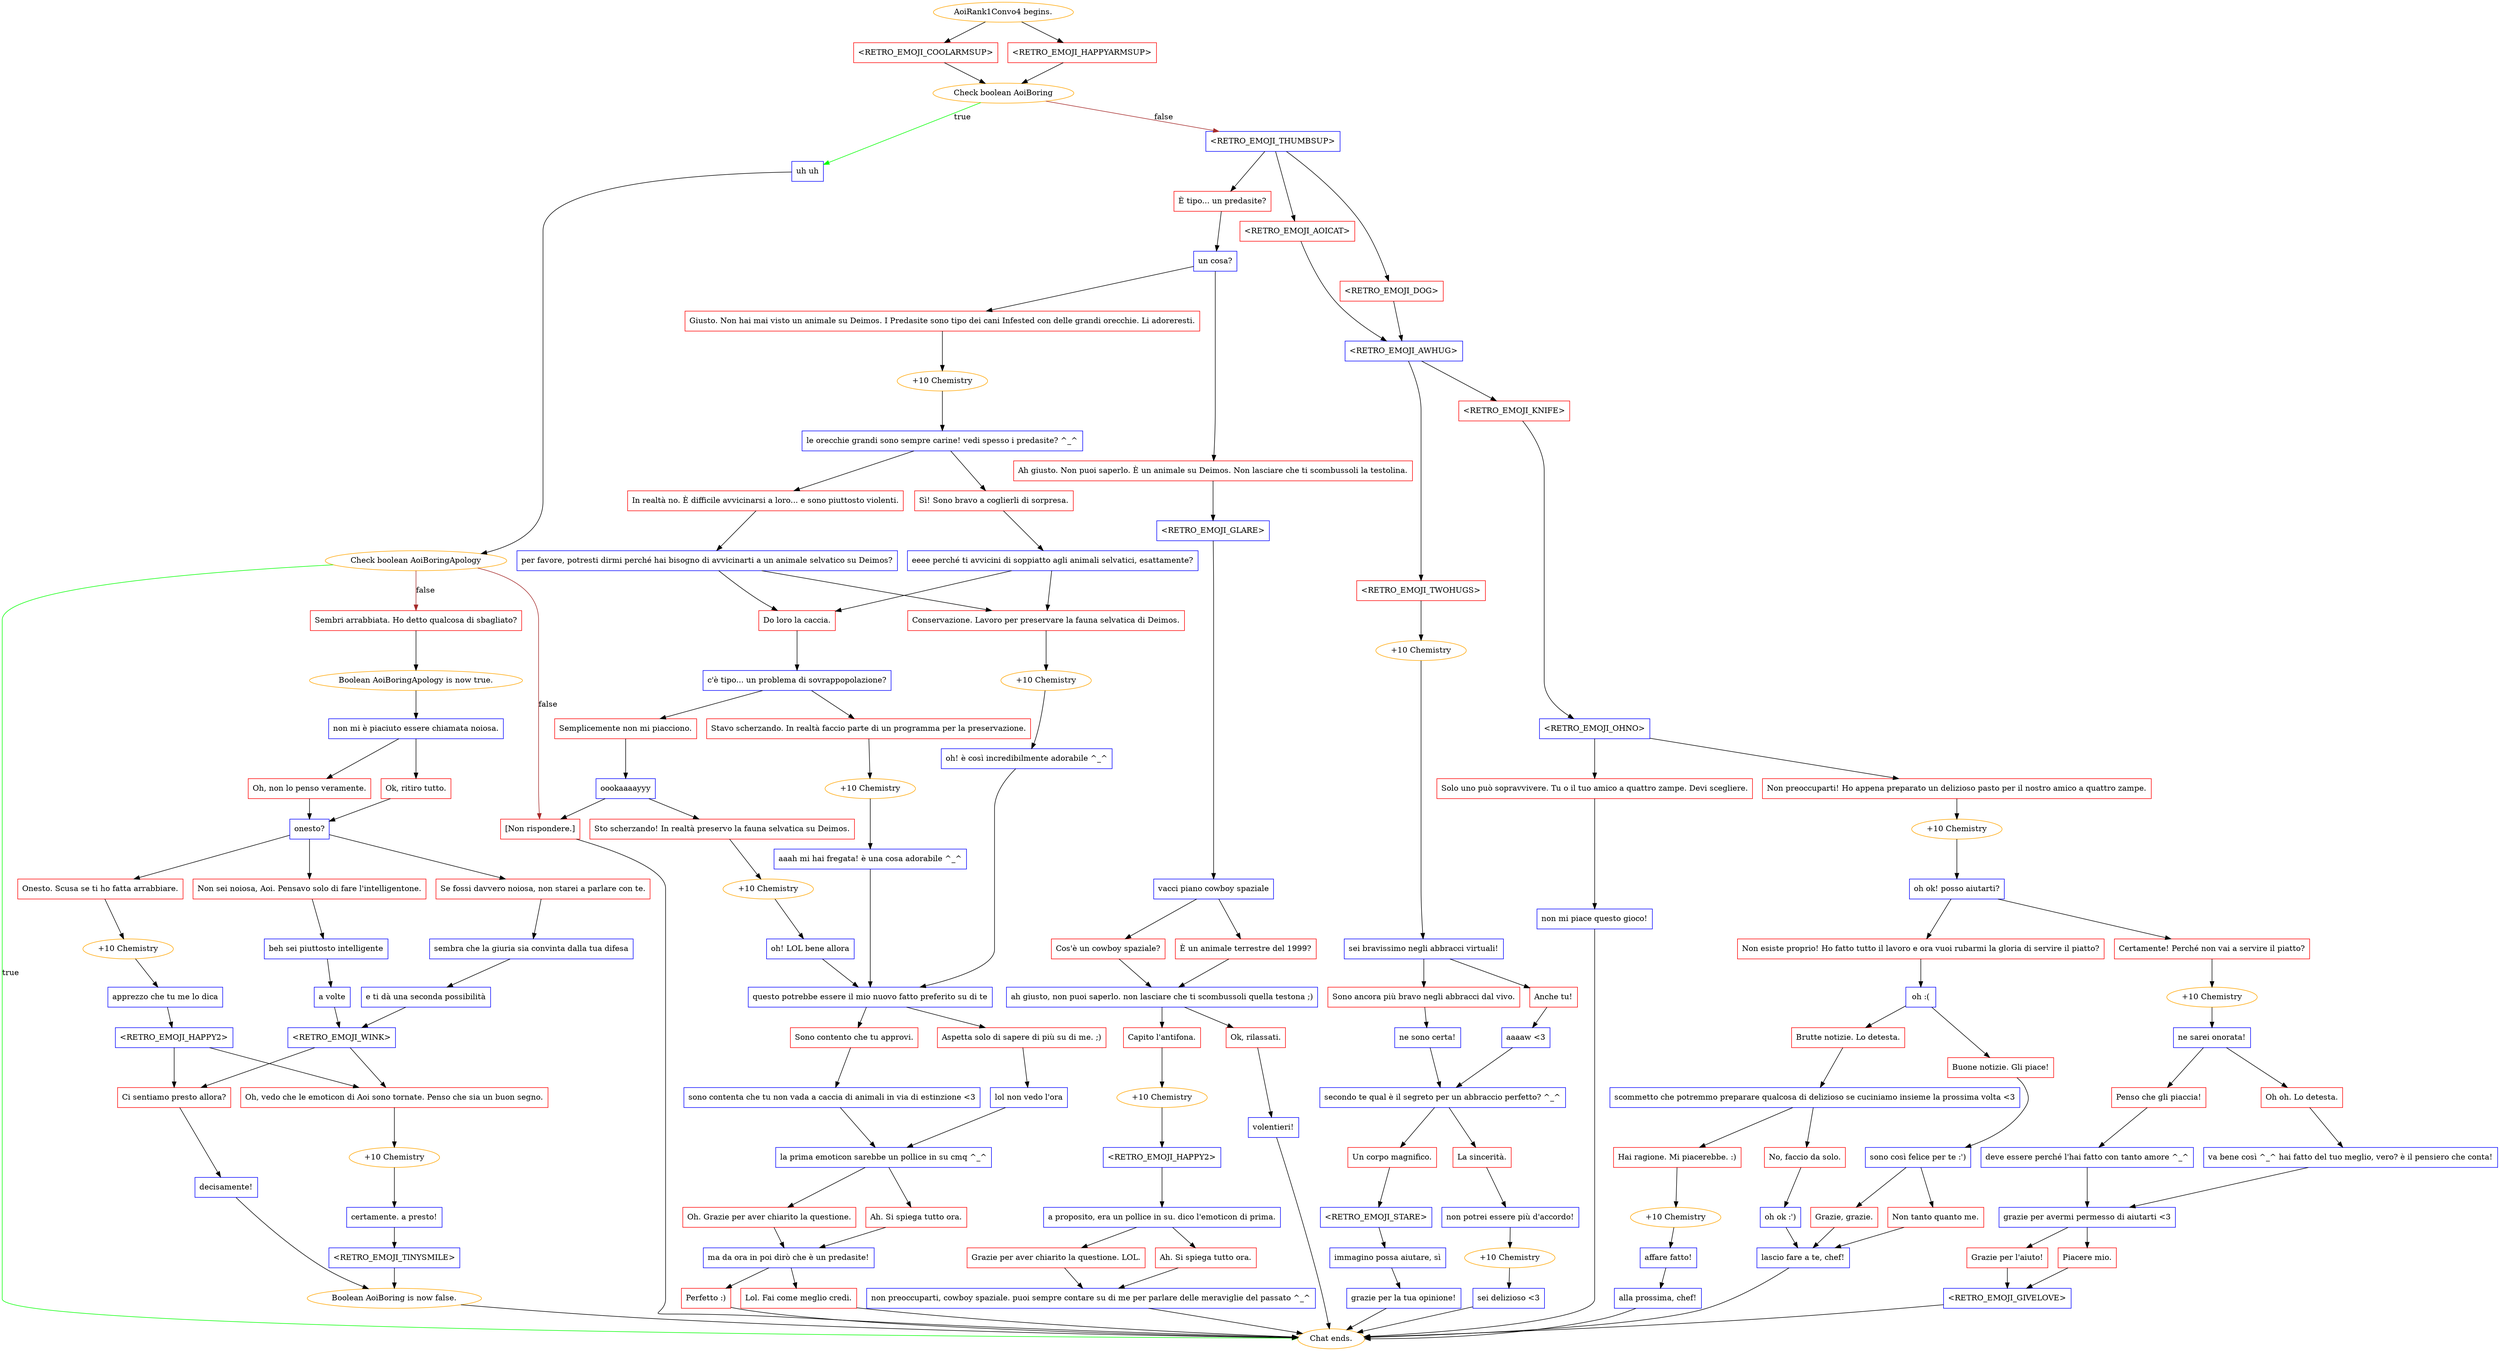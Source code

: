 digraph {
	"AoiRank1Convo4 begins." [color=orange];
		"AoiRank1Convo4 begins." -> j1116239077;
		"AoiRank1Convo4 begins." -> j1334370019;
	j1116239077 [label="<RETRO_EMOJI_COOLARMSUP>",shape=box,color=red];
		j1116239077 -> j3502165041;
	j1334370019 [label="<RETRO_EMOJI_HAPPYARMSUP>",shape=box,color=red];
		j1334370019 -> j3502165041;
	j3502165041 [label="Check boolean AoiBoring",color=orange];
		j3502165041 -> j3216461062 [label=true,color=green];
		j3502165041 -> j3765989599 [label=false,color=brown];
	j3216461062 [label="uh uh",shape=box,color=blue];
		j3216461062 -> j4267925097;
	j3765989599 [label="<RETRO_EMOJI_THUMBSUP>",shape=box,color=blue];
		j3765989599 -> j3974900023;
		j3765989599 -> j3577242513;
		j3765989599 -> j2643560838;
	j4267925097 [label="Check boolean AoiBoringApology",color=orange];
		j4267925097 -> "Chat ends." [label=true,color=green];
		j4267925097 -> j3796268117 [label=false,color=brown];
		j4267925097 -> j753348503 [label=false,color=brown];
	j3974900023 [label="È tipo... un predasite?",shape=box,color=red];
		j3974900023 -> j3009866840;
	j3577242513 [label="<RETRO_EMOJI_AOICAT>",shape=box,color=red];
		j3577242513 -> j442971118;
	j2643560838 [label="<RETRO_EMOJI_DOG>",shape=box,color=red];
		j2643560838 -> j442971118;
	"Chat ends." [color=orange];
	j3796268117 [label="Sembri arrabbiata. Ho detto qualcosa di sbagliato?",shape=box,color=red];
		j3796268117 -> j195767751;
	j753348503 [label="[Non rispondere.]",shape=box,color=red];
		j753348503 -> "Chat ends.";
	j3009866840 [label="un cosa?",shape=box,color=blue];
		j3009866840 -> j4256991410;
		j3009866840 -> j1575189364;
	j442971118 [label="<RETRO_EMOJI_AWHUG>",shape=box,color=blue];
		j442971118 -> j789849312;
		j442971118 -> j565201493;
	j195767751 [label="Boolean AoiBoringApology is now true.",color=orange];
		j195767751 -> j945807653;
	j4256991410 [label="Giusto. Non hai mai visto un animale su Deimos. I Predasite sono tipo dei cani Infested con delle grandi orecchie. Li adoreresti.",shape=box,color=red];
		j4256991410 -> j3260207883;
	j1575189364 [label="Ah giusto. Non puoi saperlo. È un animale su Deimos. Non lasciare che ti scombussoli la testolina.",shape=box,color=red];
		j1575189364 -> j495118016;
	j789849312 [label="<RETRO_EMOJI_TWOHUGS>",shape=box,color=red];
		j789849312 -> j4053621718;
	j565201493 [label="<RETRO_EMOJI_KNIFE>",shape=box,color=red];
		j565201493 -> j1895744563;
	j945807653 [label="non mi è piaciuto essere chiamata noiosa.",shape=box,color=blue];
		j945807653 -> j3786714160;
		j945807653 -> j1435396362;
	j3260207883 [label="+10 Chemistry",color=orange];
		j3260207883 -> j88618676;
	j495118016 [label="<RETRO_EMOJI_GLARE>",shape=box,color=blue];
		j495118016 -> j1248315134;
	j4053621718 [label="+10 Chemistry",color=orange];
		j4053621718 -> j2682387723;
	j1895744563 [label="<RETRO_EMOJI_OHNO>",shape=box,color=blue];
		j1895744563 -> j637751623;
		j1895744563 -> j4124048401;
	j3786714160 [label="Oh, non lo penso veramente.",shape=box,color=red];
		j3786714160 -> j2107657634;
	j1435396362 [label="Ok, ritiro tutto.",shape=box,color=red];
		j1435396362 -> j2107657634;
	j88618676 [label="le orecchie grandi sono sempre carine! vedi spesso i predasite? ^_^",shape=box,color=blue];
		j88618676 -> j3931958725;
		j88618676 -> j4123691698;
	j1248315134 [label="vacci piano cowboy spaziale",shape=box,color=blue];
		j1248315134 -> j4103936660;
		j1248315134 -> j3523598451;
	j2682387723 [label="sei bravissimo negli abbracci virtuali!",shape=box,color=blue];
		j2682387723 -> j429067824;
		j2682387723 -> j3029477434;
	j637751623 [label="Solo uno può sopravvivere. Tu o il tuo amico a quattro zampe. Devi scegliere.",shape=box,color=red];
		j637751623 -> j3878906782;
	j4124048401 [label="Non preoccuparti! Ho appena preparato un delizioso pasto per il nostro amico a quattro zampe.",shape=box,color=red];
		j4124048401 -> j2148510132;
	j2107657634 [label="onesto?",shape=box,color=blue];
		j2107657634 -> j3306488118;
		j2107657634 -> j362421931;
		j2107657634 -> j2528587700;
	j3931958725 [label="In realtà no. È difficile avvicinarsi a loro... e sono piuttosto violenti.",shape=box,color=red];
		j3931958725 -> j709318863;
	j4123691698 [label="Sì! Sono bravo a coglierli di sorpresa.",shape=box,color=red];
		j4123691698 -> j4262336286;
	j4103936660 [label="Cos'è un cowboy spaziale?",shape=box,color=red];
		j4103936660 -> j1176629838;
	j3523598451 [label="È un animale terrestre del 1999?",shape=box,color=red];
		j3523598451 -> j1176629838;
	j429067824 [label="Sono ancora più bravo negli abbracci dal vivo.",shape=box,color=red];
		j429067824 -> j1835564316;
	j3029477434 [label="Anche tu!",shape=box,color=red];
		j3029477434 -> j2218312287;
	j3878906782 [label="non mi piace questo gioco!",shape=box,color=blue];
		j3878906782 -> "Chat ends.";
	j2148510132 [label="+10 Chemistry",color=orange];
		j2148510132 -> j2817732551;
	j3306488118 [label="Onesto. Scusa se ti ho fatta arrabbiare.",shape=box,color=red];
		j3306488118 -> j4223564549;
	j362421931 [label="Non sei noiosa, Aoi. Pensavo solo di fare l'intelligentone.",shape=box,color=red];
		j362421931 -> j2256149655;
	j2528587700 [label="Se fossi davvero noiosa, non starei a parlare con te.",shape=box,color=red];
		j2528587700 -> j2057586583;
	j709318863 [label="per favore, potresti dirmi perché hai bisogno di avvicinarti a un animale selvatico su Deimos?",shape=box,color=blue];
		j709318863 -> j2059118972;
		j709318863 -> j687035532;
	j4262336286 [label="eeee perché ti avvicini di soppiatto agli animali selvatici, esattamente?",shape=box,color=blue];
		j4262336286 -> j2059118972;
		j4262336286 -> j687035532;
	j1176629838 [label="ah giusto, non puoi saperlo. non lasciare che ti scombussoli quella testona ;)",shape=box,color=blue];
		j1176629838 -> j4214684387;
		j1176629838 -> j3286927661;
	j1835564316 [label="ne sono certa!",shape=box,color=blue];
		j1835564316 -> j932045218;
	j2218312287 [label="aaaaw <3",shape=box,color=blue];
		j2218312287 -> j932045218;
	j2817732551 [label="oh ok! posso aiutarti?",shape=box,color=blue];
		j2817732551 -> j463158479;
		j2817732551 -> j1049041847;
	j4223564549 [label="+10 Chemistry",color=orange];
		j4223564549 -> j2096012976;
	j2256149655 [label="beh sei piuttosto intelligente",shape=box,color=blue];
		j2256149655 -> j313124548;
	j2057586583 [label="sembra che la giuria sia convinta dalla tua difesa",shape=box,color=blue];
		j2057586583 -> j2526557108;
	j2059118972 [label="Do loro la caccia.",shape=box,color=red];
		j2059118972 -> j2230005525;
	j687035532 [label="Conservazione. Lavoro per preservare la fauna selvatica di Deimos.",shape=box,color=red];
		j687035532 -> j2036342435;
	j4214684387 [label="Capito l'antifona.",shape=box,color=red];
		j4214684387 -> j19944752;
	j3286927661 [label="Ok, rilassati.",shape=box,color=red];
		j3286927661 -> j1746818997;
	j932045218 [label="secondo te qual è il segreto per un abbraccio perfetto? ^_^",shape=box,color=blue];
		j932045218 -> j1149474252;
		j932045218 -> j1982936065;
	j463158479 [label="Non esiste proprio! Ho fatto tutto il lavoro e ora vuoi rubarmi la gloria di servire il piatto?",shape=box,color=red];
		j463158479 -> j2300110526;
	j1049041847 [label="Certamente! Perché non vai a servire il piatto?",shape=box,color=red];
		j1049041847 -> j4175537084;
	j2096012976 [label="apprezzo che tu me lo dica",shape=box,color=blue];
		j2096012976 -> j1572157123;
	j313124548 [label="a volte",shape=box,color=blue];
		j313124548 -> j3818934539;
	j2526557108 [label="e ti dà una seconda possibilità",shape=box,color=blue];
		j2526557108 -> j3818934539;
	j2230005525 [label="c'è tipo... un problema di sovrappopolazione?",shape=box,color=blue];
		j2230005525 -> j2033913932;
		j2230005525 -> j4141042853;
	j2036342435 [label="+10 Chemistry",color=orange];
		j2036342435 -> j1528261083;
	j19944752 [label="+10 Chemistry",color=orange];
		j19944752 -> j119036576;
	j1746818997 [label="volentieri!",shape=box,color=blue];
		j1746818997 -> "Chat ends.";
	j1149474252 [label="Un corpo magnifico.",shape=box,color=red];
		j1149474252 -> j2176153580;
	j1982936065 [label="La sincerità.",shape=box,color=red];
		j1982936065 -> j3265430101;
	j2300110526 [label="oh :(",shape=box,color=blue];
		j2300110526 -> j1572284449;
		j2300110526 -> j1980728592;
	j4175537084 [label="+10 Chemistry",color=orange];
		j4175537084 -> j140398821;
	j1572157123 [label="<RETRO_EMOJI_HAPPY2>",shape=box,color=blue];
		j1572157123 -> j2729812833;
		j1572157123 -> j1762609391;
	j3818934539 [label="<RETRO_EMOJI_WINK>",shape=box,color=blue];
		j3818934539 -> j2729812833;
		j3818934539 -> j1762609391;
	j2033913932 [label="Semplicemente non mi piacciono.",shape=box,color=red];
		j2033913932 -> j347111986;
	j4141042853 [label="Stavo scherzando. In realtà faccio parte di un programma per la preservazione.",shape=box,color=red];
		j4141042853 -> j4161890365;
	j1528261083 [label="oh! è così incredibilmente adorabile ^_^",shape=box,color=blue];
		j1528261083 -> j763189352;
	j119036576 [label="<RETRO_EMOJI_HAPPY2>",shape=box,color=blue];
		j119036576 -> j1383227820;
	j2176153580 [label="<RETRO_EMOJI_STARE>",shape=box,color=blue];
		j2176153580 -> j3034283189;
	j3265430101 [label="non potrei essere più d'accordo!",shape=box,color=blue];
		j3265430101 -> j1462018022;
	j1572284449 [label="Brutte notizie. Lo detesta.",shape=box,color=red];
		j1572284449 -> j568674013;
	j1980728592 [label="Buone notizie. Gli piace!",shape=box,color=red];
		j1980728592 -> j927613073;
	j140398821 [label="ne sarei onorata!",shape=box,color=blue];
		j140398821 -> j2562123404;
		j140398821 -> j1589874310;
	j2729812833 [label="Ci sentiamo presto allora?",shape=box,color=red];
		j2729812833 -> j2753926022;
	j1762609391 [label="Oh, vedo che le emoticon di Aoi sono tornate. Penso che sia un buon segno.",shape=box,color=red];
		j1762609391 -> j2513031812;
	j347111986 [label="oookaaaayyy",shape=box,color=blue];
		j347111986 -> j1661365000;
		j347111986 -> j753348503;
	j4161890365 [label="+10 Chemistry",color=orange];
		j4161890365 -> j2721905399;
	j763189352 [label="questo potrebbe essere il mio nuovo fatto preferito su di te",shape=box,color=blue];
		j763189352 -> j3352655749;
		j763189352 -> j1042025050;
	j1383227820 [label="a proposito, era un pollice in su. dico l'emoticon di prima.",shape=box,color=blue];
		j1383227820 -> j3254440629;
		j1383227820 -> j3803094414;
	j3034283189 [label="immagino possa aiutare, sì",shape=box,color=blue];
		j3034283189 -> j2951941347;
	j1462018022 [label="+10 Chemistry",color=orange];
		j1462018022 -> j3692764930;
	j568674013 [label="scommetto che potremmo preparare qualcosa di delizioso se cuciniamo insieme la prossima volta <3",shape=box,color=blue];
		j568674013 -> j2058146227;
		j568674013 -> j3522157500;
	j927613073 [label="sono così felice per te :')",shape=box,color=blue];
		j927613073 -> j2066231294;
		j927613073 -> j868276130;
	j2562123404 [label="Penso che gli piaccia!",shape=box,color=red];
		j2562123404 -> j1953191588;
	j1589874310 [label="Oh oh. Lo detesta.",shape=box,color=red];
		j1589874310 -> j783082752;
	j2753926022 [label="decisamente!",shape=box,color=blue];
		j2753926022 -> j2581611291;
	j2513031812 [label="+10 Chemistry",color=orange];
		j2513031812 -> j580421493;
	j1661365000 [label="Sto scherzando! In realtà preservo la fauna selvatica su Deimos.",shape=box,color=red];
		j1661365000 -> j1960066310;
	j2721905399 [label="aaah mi hai fregata! è una cosa adorabile ^_^",shape=box,color=blue];
		j2721905399 -> j763189352;
	j3352655749 [label="Sono contento che tu approvi.",shape=box,color=red];
		j3352655749 -> j2649922779;
	j1042025050 [label="Aspetta solo di sapere di più su di me. ;)",shape=box,color=red];
		j1042025050 -> j3096813364;
	j3254440629 [label="Grazie per aver chiarito la questione. LOL.",shape=box,color=red];
		j3254440629 -> j2747574181;
	j3803094414 [label="Ah. Si spiega tutto ora.",shape=box,color=red];
		j3803094414 -> j2747574181;
	j2951941347 [label="grazie per la tua opinione!",shape=box,color=blue];
		j2951941347 -> "Chat ends.";
	j3692764930 [label="sei delizioso <3",shape=box,color=blue];
		j3692764930 -> "Chat ends.";
	j2058146227 [label="Hai ragione. Mi piacerebbe. :)",shape=box,color=red];
		j2058146227 -> j3224272231;
	j3522157500 [label="No, faccio da solo.",shape=box,color=red];
		j3522157500 -> j236369816;
	j2066231294 [label="Grazie, grazie.",shape=box,color=red];
		j2066231294 -> j1502710955;
	j868276130 [label="Non tanto quanto me.",shape=box,color=red];
		j868276130 -> j1502710955;
	j1953191588 [label="deve essere perché l'hai fatto con tanto amore ^_^",shape=box,color=blue];
		j1953191588 -> j1098730641;
	j783082752 [label="va bene così ^_^ hai fatto del tuo meglio, vero? è il pensiero che conta!",shape=box,color=blue];
		j783082752 -> j1098730641;
	j2581611291 [label="Boolean AoiBoring is now false.",color=orange];
		j2581611291 -> "Chat ends.";
	j580421493 [label="certamente. a presto!",shape=box,color=blue];
		j580421493 -> j153386734;
	j1960066310 [label="+10 Chemistry",color=orange];
		j1960066310 -> j4163223589;
	j2649922779 [label="sono contenta che tu non vada a caccia di animali in via di estinzione <3",shape=box,color=blue];
		j2649922779 -> j1137438996;
	j3096813364 [label="lol non vedo l'ora",shape=box,color=blue];
		j3096813364 -> j1137438996;
	j2747574181 [label="non preoccuparti, cowboy spaziale. puoi sempre contare su di me per parlare delle meraviglie del passato ^_^",shape=box,color=blue];
		j2747574181 -> "Chat ends.";
	j3224272231 [label="+10 Chemistry",color=orange];
		j3224272231 -> j2871056359;
	j236369816 [label="oh ok :')",shape=box,color=blue];
		j236369816 -> j1502710955;
	j1502710955 [label="lascio fare a te, chef!",shape=box,color=blue];
		j1502710955 -> "Chat ends.";
	j1098730641 [label="grazie per avermi permesso di aiutarti <3",shape=box,color=blue];
		j1098730641 -> j264062053;
		j1098730641 -> j1925655711;
	j153386734 [label="<RETRO_EMOJI_TINYSMILE>",shape=box,color=blue];
		j153386734 -> j2581611291;
	j4163223589 [label="oh! LOL bene allora",shape=box,color=blue];
		j4163223589 -> j763189352;
	j1137438996 [label="la prima emoticon sarebbe un pollice in su cmq ^_^",shape=box,color=blue];
		j1137438996 -> j865235847;
		j1137438996 -> j179496779;
	j2871056359 [label="affare fatto!",shape=box,color=blue];
		j2871056359 -> j2096344639;
	j264062053 [label="Grazie per l'aiuto!",shape=box,color=red];
		j264062053 -> j3455463371;
	j1925655711 [label="Piacere mio.",shape=box,color=red];
		j1925655711 -> j3455463371;
	j865235847 [label="Oh. Grazie per aver chiarito la questione.",shape=box,color=red];
		j865235847 -> j3214727792;
	j179496779 [label="Ah. Si spiega tutto ora.",shape=box,color=red];
		j179496779 -> j3214727792;
	j2096344639 [label="alla prossima, chef!",shape=box,color=blue];
		j2096344639 -> "Chat ends.";
	j3455463371 [label="<RETRO_EMOJI_GIVELOVE>",shape=box,color=blue];
		j3455463371 -> "Chat ends.";
	j3214727792 [label="ma da ora in poi dirò che è un predasite!",shape=box,color=blue];
		j3214727792 -> j738017409;
		j3214727792 -> j512969594;
	j738017409 [label="Perfetto :)",shape=box,color=red];
		j738017409 -> "Chat ends.";
	j512969594 [label="Lol. Fai come meglio credi.",shape=box,color=red];
		j512969594 -> "Chat ends.";
}